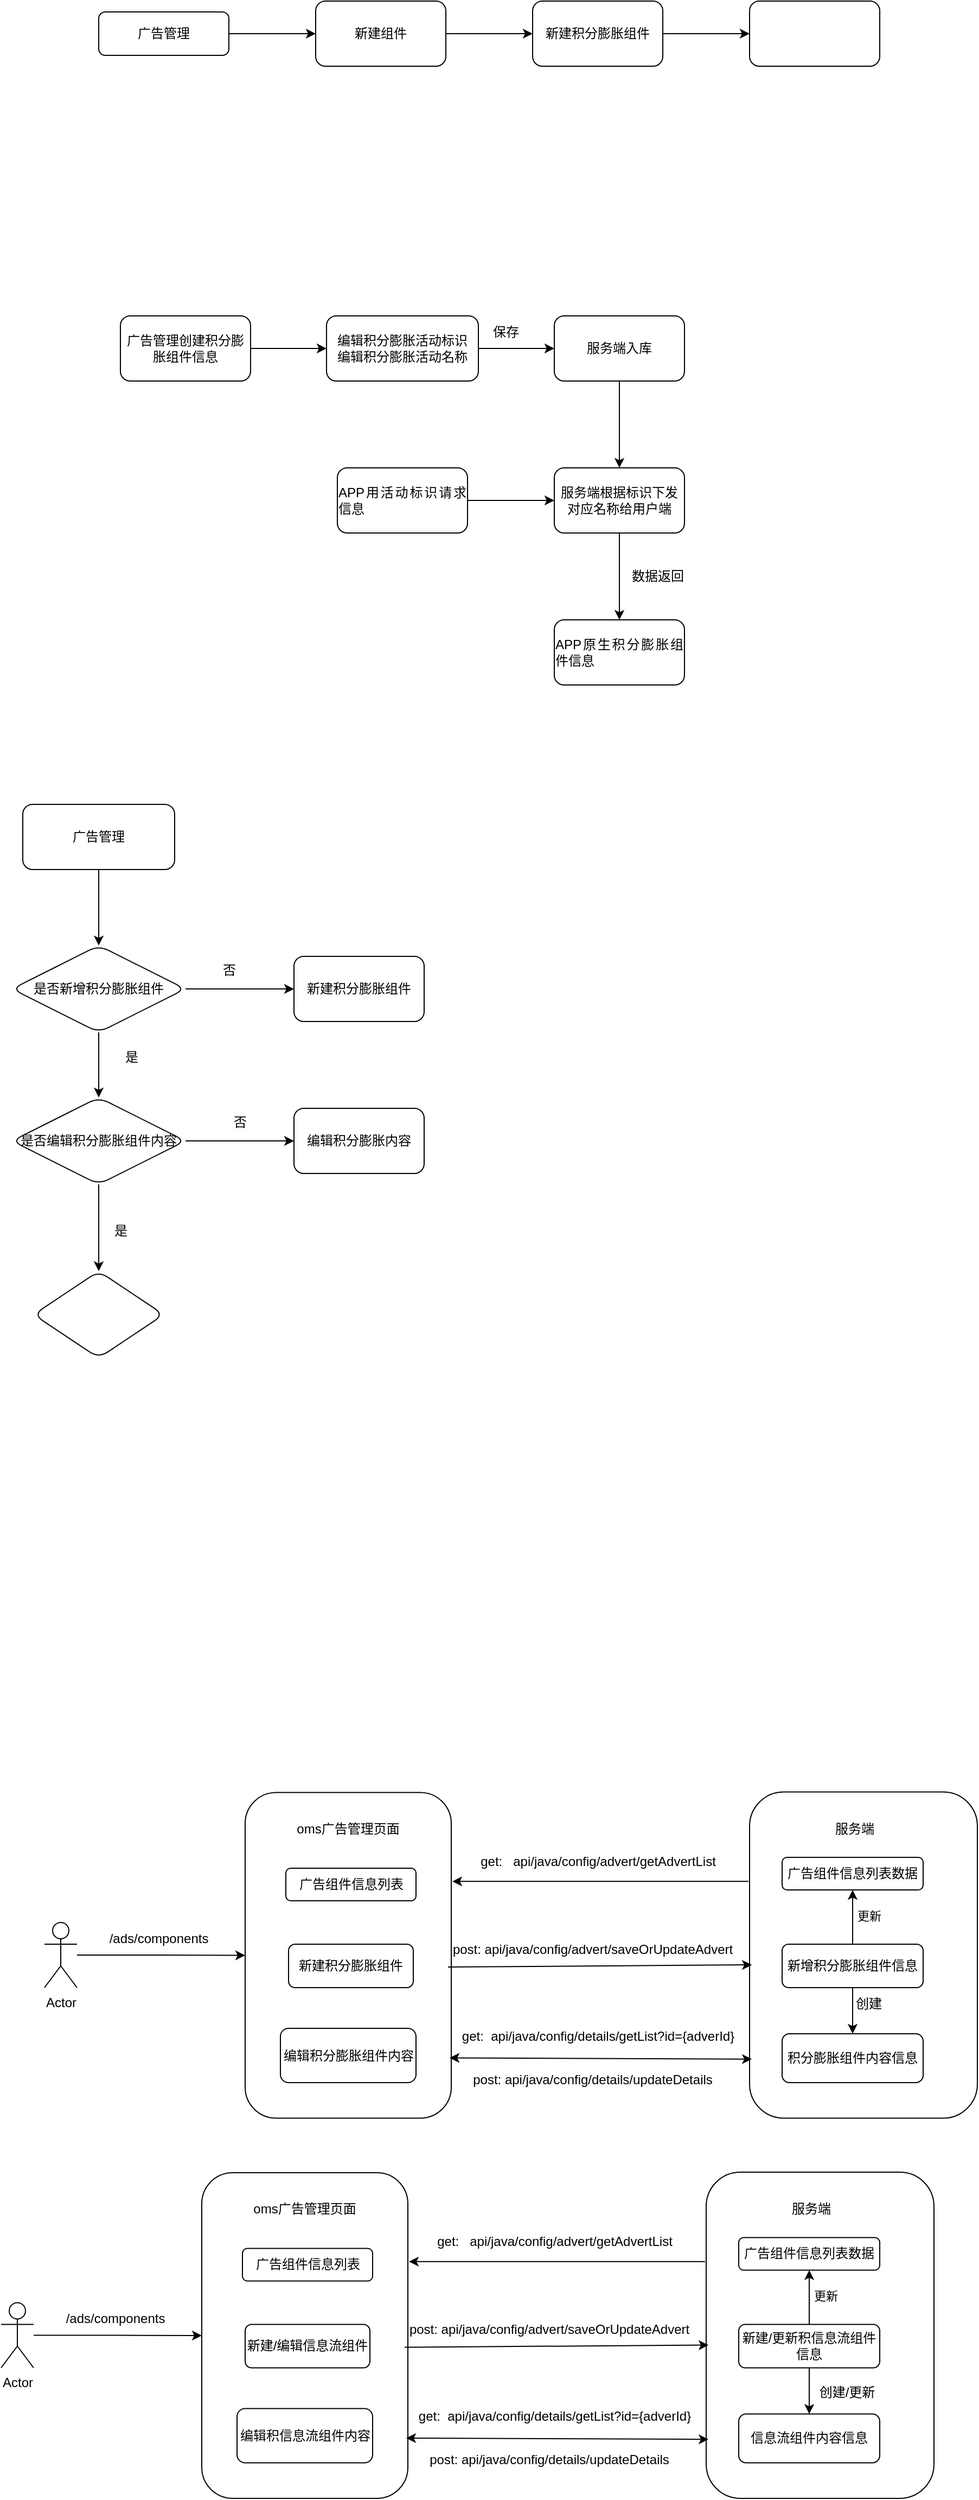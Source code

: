 <mxfile version="22.0.5" type="github">
  <diagram id="C5RBs43oDa-KdzZeNtuy" name="Page-1">
    <mxGraphModel dx="1434" dy="724" grid="1" gridSize="10" guides="1" tooltips="1" connect="1" arrows="1" fold="1" page="1" pageScale="1" pageWidth="827" pageHeight="1169" math="0" shadow="0">
      <root>
        <mxCell id="WIyWlLk6GJQsqaUBKTNV-0" />
        <mxCell id="WIyWlLk6GJQsqaUBKTNV-1" parent="WIyWlLk6GJQsqaUBKTNV-0" />
        <mxCell id="iYAkUWympESWK0J6A90y-1" value="" style="edgeStyle=orthogonalEdgeStyle;rounded=0;orthogonalLoop=1;jettySize=auto;html=1;" parent="WIyWlLk6GJQsqaUBKTNV-1" source="WIyWlLk6GJQsqaUBKTNV-3" target="iYAkUWympESWK0J6A90y-0" edge="1">
          <mxGeometry relative="1" as="geometry" />
        </mxCell>
        <mxCell id="WIyWlLk6GJQsqaUBKTNV-3" value="广告管理" style="rounded=1;whiteSpace=wrap;html=1;fontSize=12;glass=0;strokeWidth=1;shadow=0;" parent="WIyWlLk6GJQsqaUBKTNV-1" vertex="1">
          <mxGeometry x="160" y="80" width="120" height="40" as="geometry" />
        </mxCell>
        <mxCell id="iYAkUWympESWK0J6A90y-3" value="" style="edgeStyle=orthogonalEdgeStyle;rounded=0;orthogonalLoop=1;jettySize=auto;html=1;" parent="WIyWlLk6GJQsqaUBKTNV-1" source="iYAkUWympESWK0J6A90y-0" target="iYAkUWympESWK0J6A90y-2" edge="1">
          <mxGeometry relative="1" as="geometry" />
        </mxCell>
        <mxCell id="iYAkUWympESWK0J6A90y-0" value="新建组件" style="rounded=1;whiteSpace=wrap;html=1;glass=0;strokeWidth=1;shadow=0;" parent="WIyWlLk6GJQsqaUBKTNV-1" vertex="1">
          <mxGeometry x="360" y="70" width="120" height="60" as="geometry" />
        </mxCell>
        <mxCell id="iYAkUWympESWK0J6A90y-9" value="" style="edgeStyle=orthogonalEdgeStyle;rounded=0;orthogonalLoop=1;jettySize=auto;html=1;" parent="WIyWlLk6GJQsqaUBKTNV-1" source="iYAkUWympESWK0J6A90y-2" target="iYAkUWympESWK0J6A90y-8" edge="1">
          <mxGeometry relative="1" as="geometry" />
        </mxCell>
        <mxCell id="iYAkUWympESWK0J6A90y-2" value="新建积分膨胀组件" style="rounded=1;whiteSpace=wrap;html=1;glass=0;strokeWidth=1;shadow=0;" parent="WIyWlLk6GJQsqaUBKTNV-1" vertex="1">
          <mxGeometry x="560" y="70" width="120" height="60" as="geometry" />
        </mxCell>
        <mxCell id="iYAkUWympESWK0J6A90y-8" value="" style="rounded=1;whiteSpace=wrap;html=1;glass=0;strokeWidth=1;shadow=0;" parent="WIyWlLk6GJQsqaUBKTNV-1" vertex="1">
          <mxGeometry x="760" y="70" width="120" height="60" as="geometry" />
        </mxCell>
        <mxCell id="iYAkUWympESWK0J6A90y-13" value="" style="edgeStyle=orthogonalEdgeStyle;rounded=0;orthogonalLoop=1;jettySize=auto;html=1;" parent="WIyWlLk6GJQsqaUBKTNV-1" source="iYAkUWympESWK0J6A90y-11" target="iYAkUWympESWK0J6A90y-12" edge="1">
          <mxGeometry relative="1" as="geometry" />
        </mxCell>
        <mxCell id="iYAkUWympESWK0J6A90y-11" value="广告管理创建积分膨胀组件信息" style="rounded=1;whiteSpace=wrap;html=1;" parent="WIyWlLk6GJQsqaUBKTNV-1" vertex="1">
          <mxGeometry x="180" y="360" width="120" height="60" as="geometry" />
        </mxCell>
        <mxCell id="iYAkUWympESWK0J6A90y-15" value="" style="edgeStyle=orthogonalEdgeStyle;rounded=0;orthogonalLoop=1;jettySize=auto;html=1;" parent="WIyWlLk6GJQsqaUBKTNV-1" source="iYAkUWympESWK0J6A90y-12" target="iYAkUWympESWK0J6A90y-14" edge="1">
          <mxGeometry relative="1" as="geometry" />
        </mxCell>
        <mxCell id="iYAkUWympESWK0J6A90y-12" value="编辑积分膨胀活动标识&lt;br&gt;编辑积分膨胀活动名称" style="rounded=1;whiteSpace=wrap;html=1;" parent="WIyWlLk6GJQsqaUBKTNV-1" vertex="1">
          <mxGeometry x="370" y="360" width="140" height="60" as="geometry" />
        </mxCell>
        <mxCell id="iYAkUWympESWK0J6A90y-19" value="" style="edgeStyle=orthogonalEdgeStyle;rounded=0;orthogonalLoop=1;jettySize=auto;html=1;" parent="WIyWlLk6GJQsqaUBKTNV-1" source="iYAkUWympESWK0J6A90y-14" target="iYAkUWympESWK0J6A90y-18" edge="1">
          <mxGeometry relative="1" as="geometry" />
        </mxCell>
        <mxCell id="iYAkUWympESWK0J6A90y-14" value="服务端入库" style="rounded=1;whiteSpace=wrap;html=1;" parent="WIyWlLk6GJQsqaUBKTNV-1" vertex="1">
          <mxGeometry x="580" y="360" width="120" height="60" as="geometry" />
        </mxCell>
        <mxCell id="iYAkUWympESWK0J6A90y-17" value="保存" style="text;html=1;align=center;verticalAlign=middle;resizable=0;points=[];autosize=1;strokeColor=none;fillColor=none;" parent="WIyWlLk6GJQsqaUBKTNV-1" vertex="1">
          <mxGeometry x="510" y="360" width="50" height="30" as="geometry" />
        </mxCell>
        <mxCell id="iYAkUWympESWK0J6A90y-21" value="" style="edgeStyle=orthogonalEdgeStyle;rounded=0;orthogonalLoop=1;jettySize=auto;html=1;" parent="WIyWlLk6GJQsqaUBKTNV-1" source="iYAkUWympESWK0J6A90y-18" target="iYAkUWympESWK0J6A90y-20" edge="1">
          <mxGeometry relative="1" as="geometry" />
        </mxCell>
        <mxCell id="iYAkUWympESWK0J6A90y-18" value="服务端根据标识下发对应名称给用户端" style="rounded=1;whiteSpace=wrap;html=1;" parent="WIyWlLk6GJQsqaUBKTNV-1" vertex="1">
          <mxGeometry x="580" y="500" width="120" height="60" as="geometry" />
        </mxCell>
        <mxCell id="iYAkUWympESWK0J6A90y-20" value="&lt;p style=&quot;text-align:justify;mso-pagination:widow-orphan;margin-top:0pt;margin-bottom:0pt;mso-border-left-alt:none;mso-border-top-alt:none;mso-border-right-alt:none;mso-border-bottom-alt:none;mso-border-between:none;border-left:none;border-top:none;border-right:none;border-bottom:none;mso-border-between:none&quot;&gt;APP原生积分膨胀组件信息&lt;/p&gt;" style="rounded=1;whiteSpace=wrap;html=1;" parent="WIyWlLk6GJQsqaUBKTNV-1" vertex="1">
          <mxGeometry x="580" y="640" width="120" height="60" as="geometry" />
        </mxCell>
        <mxCell id="iYAkUWympESWK0J6A90y-22" value="数据返回" style="text;html=1;align=center;verticalAlign=middle;resizable=0;points=[];autosize=1;strokeColor=none;fillColor=none;" parent="WIyWlLk6GJQsqaUBKTNV-1" vertex="1">
          <mxGeometry x="640" y="584.5" width="70" height="30" as="geometry" />
        </mxCell>
        <mxCell id="iYAkUWympESWK0J6A90y-25" value="" style="edgeStyle=orthogonalEdgeStyle;rounded=0;orthogonalLoop=1;jettySize=auto;html=1;" parent="WIyWlLk6GJQsqaUBKTNV-1" source="iYAkUWympESWK0J6A90y-23" target="iYAkUWympESWK0J6A90y-18" edge="1">
          <mxGeometry relative="1" as="geometry" />
        </mxCell>
        <mxCell id="iYAkUWympESWK0J6A90y-23" value="&lt;p style=&quot;text-align:justify;mso-pagination:widow-orphan;margin-top:0pt;margin-bottom:0pt;mso-border-left-alt:none;mso-border-top-alt:none;mso-border-right-alt:none;mso-border-bottom-alt:none;mso-border-between:none;border-left:none;border-top:none;border-right:none;border-bottom:none;mso-border-between:none&quot;&gt;APP用活动标识请求信息&lt;/p&gt;" style="rounded=1;whiteSpace=wrap;html=1;" parent="WIyWlLk6GJQsqaUBKTNV-1" vertex="1">
          <mxGeometry x="380" y="500" width="120" height="60" as="geometry" />
        </mxCell>
        <mxCell id="iYAkUWympESWK0J6A90y-28" value="" style="edgeStyle=orthogonalEdgeStyle;rounded=0;orthogonalLoop=1;jettySize=auto;html=1;" parent="WIyWlLk6GJQsqaUBKTNV-1" source="iYAkUWympESWK0J6A90y-26" target="iYAkUWympESWK0J6A90y-27" edge="1">
          <mxGeometry relative="1" as="geometry" />
        </mxCell>
        <mxCell id="iYAkUWympESWK0J6A90y-26" value="广告管理" style="rounded=1;whiteSpace=wrap;html=1;" parent="WIyWlLk6GJQsqaUBKTNV-1" vertex="1">
          <mxGeometry x="90" y="810" width="140" height="60" as="geometry" />
        </mxCell>
        <mxCell id="iYAkUWympESWK0J6A90y-30" value="" style="edgeStyle=orthogonalEdgeStyle;rounded=0;orthogonalLoop=1;jettySize=auto;html=1;" parent="WIyWlLk6GJQsqaUBKTNV-1" source="iYAkUWympESWK0J6A90y-27" target="iYAkUWympESWK0J6A90y-29" edge="1">
          <mxGeometry relative="1" as="geometry" />
        </mxCell>
        <mxCell id="iYAkUWympESWK0J6A90y-35" value="" style="edgeStyle=orthogonalEdgeStyle;rounded=0;orthogonalLoop=1;jettySize=auto;html=1;" parent="WIyWlLk6GJQsqaUBKTNV-1" source="iYAkUWympESWK0J6A90y-27" target="iYAkUWympESWK0J6A90y-34" edge="1">
          <mxGeometry relative="1" as="geometry" />
        </mxCell>
        <mxCell id="iYAkUWympESWK0J6A90y-27" value="是否新增积分膨胀组件" style="rhombus;whiteSpace=wrap;html=1;rounded=1;" parent="WIyWlLk6GJQsqaUBKTNV-1" vertex="1">
          <mxGeometry x="80" y="940" width="160" height="80" as="geometry" />
        </mxCell>
        <mxCell id="iYAkUWympESWK0J6A90y-29" value="新建积分膨胀组件" style="rounded=1;whiteSpace=wrap;html=1;" parent="WIyWlLk6GJQsqaUBKTNV-1" vertex="1">
          <mxGeometry x="340" y="950" width="120" height="60" as="geometry" />
        </mxCell>
        <mxCell id="iYAkUWympESWK0J6A90y-31" value="否" style="text;html=1;align=center;verticalAlign=middle;resizable=0;points=[];autosize=1;strokeColor=none;fillColor=none;" parent="WIyWlLk6GJQsqaUBKTNV-1" vertex="1">
          <mxGeometry x="260" y="948" width="40" height="30" as="geometry" />
        </mxCell>
        <mxCell id="iYAkUWympESWK0J6A90y-37" value="" style="edgeStyle=orthogonalEdgeStyle;rounded=0;orthogonalLoop=1;jettySize=auto;html=1;" parent="WIyWlLk6GJQsqaUBKTNV-1" source="iYAkUWympESWK0J6A90y-34" target="iYAkUWympESWK0J6A90y-36" edge="1">
          <mxGeometry relative="1" as="geometry" />
        </mxCell>
        <mxCell id="iYAkUWympESWK0J6A90y-43" value="" style="edgeStyle=orthogonalEdgeStyle;rounded=0;orthogonalLoop=1;jettySize=auto;html=1;" parent="WIyWlLk6GJQsqaUBKTNV-1" source="iYAkUWympESWK0J6A90y-34" target="iYAkUWympESWK0J6A90y-42" edge="1">
          <mxGeometry relative="1" as="geometry" />
        </mxCell>
        <mxCell id="iYAkUWympESWK0J6A90y-34" value="是否编辑积分膨胀组件内容" style="rhombus;whiteSpace=wrap;html=1;rounded=1;" parent="WIyWlLk6GJQsqaUBKTNV-1" vertex="1">
          <mxGeometry x="80" y="1080" width="160" height="80" as="geometry" />
        </mxCell>
        <mxCell id="iYAkUWympESWK0J6A90y-36" value="" style="rhombus;whiteSpace=wrap;html=1;rounded=1;" parent="WIyWlLk6GJQsqaUBKTNV-1" vertex="1">
          <mxGeometry x="100" y="1240" width="120" height="80" as="geometry" />
        </mxCell>
        <mxCell id="iYAkUWympESWK0J6A90y-38" value="是" style="text;html=1;align=center;verticalAlign=middle;resizable=0;points=[];autosize=1;strokeColor=none;fillColor=none;" parent="WIyWlLk6GJQsqaUBKTNV-1" vertex="1">
          <mxGeometry x="170" y="1028" width="40" height="30" as="geometry" />
        </mxCell>
        <mxCell id="iYAkUWympESWK0J6A90y-39" value="是" style="text;html=1;align=center;verticalAlign=middle;resizable=0;points=[];autosize=1;strokeColor=none;fillColor=none;" parent="WIyWlLk6GJQsqaUBKTNV-1" vertex="1">
          <mxGeometry x="160" y="1188" width="40" height="30" as="geometry" />
        </mxCell>
        <mxCell id="iYAkUWympESWK0J6A90y-42" value="编辑积分膨胀内容" style="rounded=1;whiteSpace=wrap;html=1;" parent="WIyWlLk6GJQsqaUBKTNV-1" vertex="1">
          <mxGeometry x="340" y="1090" width="120" height="60" as="geometry" />
        </mxCell>
        <mxCell id="iYAkUWympESWK0J6A90y-44" value="否" style="text;html=1;align=center;verticalAlign=middle;resizable=0;points=[];autosize=1;strokeColor=none;fillColor=none;" parent="WIyWlLk6GJQsqaUBKTNV-1" vertex="1">
          <mxGeometry x="270" y="1088" width="40" height="30" as="geometry" />
        </mxCell>
        <mxCell id="iYAkUWympESWK0J6A90y-45" value="" style="rounded=1;whiteSpace=wrap;html=1;" parent="WIyWlLk6GJQsqaUBKTNV-1" vertex="1">
          <mxGeometry x="295" y="1720.25" width="190" height="300" as="geometry" />
        </mxCell>
        <mxCell id="iYAkUWympESWK0J6A90y-46" value="" style="rounded=1;whiteSpace=wrap;html=1;" parent="WIyWlLk6GJQsqaUBKTNV-1" vertex="1">
          <mxGeometry x="760" y="1719.75" width="210" height="300.5" as="geometry" />
        </mxCell>
        <mxCell id="iYAkUWympESWK0J6A90y-48" style="edgeStyle=orthogonalEdgeStyle;rounded=0;orthogonalLoop=1;jettySize=auto;html=1;entryX=0;entryY=0.5;entryDx=0;entryDy=0;" parent="WIyWlLk6GJQsqaUBKTNV-1" source="iYAkUWympESWK0J6A90y-47" target="iYAkUWympESWK0J6A90y-45" edge="1">
          <mxGeometry relative="1" as="geometry">
            <mxPoint x="250" y="1840" as="targetPoint" />
          </mxGeometry>
        </mxCell>
        <mxCell id="iYAkUWympESWK0J6A90y-47" value="Actor" style="shape=umlActor;verticalLabelPosition=bottom;verticalAlign=top;html=1;outlineConnect=0;" parent="WIyWlLk6GJQsqaUBKTNV-1" vertex="1">
          <mxGeometry x="110" y="1840" width="30" height="60" as="geometry" />
        </mxCell>
        <mxCell id="iYAkUWympESWK0J6A90y-49" value="/ads/components" style="text;html=1;align=center;verticalAlign=middle;resizable=0;points=[];autosize=1;strokeColor=none;fillColor=none;" parent="WIyWlLk6GJQsqaUBKTNV-1" vertex="1">
          <mxGeometry x="160" y="1840" width="110" height="30" as="geometry" />
        </mxCell>
        <mxCell id="iYAkUWympESWK0J6A90y-51" value="oms广告管理页面" style="text;html=1;strokeColor=none;fillColor=none;align=center;verticalAlign=middle;whiteSpace=wrap;rounded=0;" parent="WIyWlLk6GJQsqaUBKTNV-1" vertex="1">
          <mxGeometry x="335" y="1739" width="110" height="30" as="geometry" />
        </mxCell>
        <mxCell id="iYAkUWympESWK0J6A90y-52" value="新建积分膨胀组件" style="rounded=1;whiteSpace=wrap;html=1;" parent="WIyWlLk6GJQsqaUBKTNV-1" vertex="1">
          <mxGeometry x="335" y="1860" width="115" height="40" as="geometry" />
        </mxCell>
        <mxCell id="iYAkUWympESWK0J6A90y-53" value="编辑积分膨胀组件内容" style="rounded=1;whiteSpace=wrap;html=1;" parent="WIyWlLk6GJQsqaUBKTNV-1" vertex="1">
          <mxGeometry x="327.5" y="1937.5" width="125" height="50" as="geometry" />
        </mxCell>
        <mxCell id="iYAkUWympESWK0J6A90y-55" value="广告组件信息列表" style="rounded=1;whiteSpace=wrap;html=1;" parent="WIyWlLk6GJQsqaUBKTNV-1" vertex="1">
          <mxGeometry x="332.5" y="1790" width="120" height="30" as="geometry" />
        </mxCell>
        <mxCell id="iYAkUWympESWK0J6A90y-56" value="服务端" style="text;html=1;strokeColor=none;fillColor=none;align=center;verticalAlign=middle;whiteSpace=wrap;rounded=0;" parent="WIyWlLk6GJQsqaUBKTNV-1" vertex="1">
          <mxGeometry x="827" y="1739" width="60" height="30" as="geometry" />
        </mxCell>
        <mxCell id="iYAkUWympESWK0J6A90y-59" value="post: api/java/config/advert/saveOrUpdateAdvert" style="text;html=1;align=center;verticalAlign=middle;resizable=0;points=[];autosize=1;strokeColor=none;fillColor=none;" parent="WIyWlLk6GJQsqaUBKTNV-1" vertex="1">
          <mxGeometry x="475" y="1850" width="280" height="30" as="geometry" />
        </mxCell>
        <mxCell id="iYAkUWympESWK0J6A90y-67" value="" style="edgeStyle=orthogonalEdgeStyle;rounded=0;orthogonalLoop=1;jettySize=auto;html=1;" parent="WIyWlLk6GJQsqaUBKTNV-1" source="iYAkUWympESWK0J6A90y-60" target="iYAkUWympESWK0J6A90y-66" edge="1">
          <mxGeometry relative="1" as="geometry" />
        </mxCell>
        <mxCell id="iYAkUWympESWK0J6A90y-78" value="" style="edgeStyle=orthogonalEdgeStyle;rounded=0;orthogonalLoop=1;jettySize=auto;html=1;" parent="WIyWlLk6GJQsqaUBKTNV-1" source="iYAkUWympESWK0J6A90y-60" target="iYAkUWympESWK0J6A90y-76" edge="1">
          <mxGeometry relative="1" as="geometry" />
        </mxCell>
        <mxCell id="iYAkUWympESWK0J6A90y-79" value="更新" style="edgeLabel;html=1;align=center;verticalAlign=middle;resizable=0;points=[];" parent="iYAkUWympESWK0J6A90y-78" vertex="1" connectable="0">
          <mxGeometry x="0.3" y="-5" relative="1" as="geometry">
            <mxPoint x="10" y="6" as="offset" />
          </mxGeometry>
        </mxCell>
        <mxCell id="iYAkUWympESWK0J6A90y-60" value="新增积分膨胀组件信息" style="rounded=1;whiteSpace=wrap;html=1;" parent="WIyWlLk6GJQsqaUBKTNV-1" vertex="1">
          <mxGeometry x="790" y="1860" width="130" height="40" as="geometry" />
        </mxCell>
        <mxCell id="iYAkUWympESWK0J6A90y-62" value="get:&amp;nbsp; api/java/config/details/getList?id={adverId}" style="text;html=1;align=center;verticalAlign=middle;resizable=0;points=[];autosize=1;strokeColor=none;fillColor=none;" parent="WIyWlLk6GJQsqaUBKTNV-1" vertex="1">
          <mxGeometry x="485" y="1930" width="270" height="30" as="geometry" />
        </mxCell>
        <mxCell id="iYAkUWympESWK0J6A90y-66" value="积分膨胀组件内容信息" style="whiteSpace=wrap;html=1;rounded=1;" parent="WIyWlLk6GJQsqaUBKTNV-1" vertex="1">
          <mxGeometry x="790" y="1942.5" width="130" height="45" as="geometry" />
        </mxCell>
        <mxCell id="iYAkUWympESWK0J6A90y-73" value="post: api/java/config/details/updateDetails" style="text;html=1;align=center;verticalAlign=middle;resizable=0;points=[];autosize=1;strokeColor=none;fillColor=none;" parent="WIyWlLk6GJQsqaUBKTNV-1" vertex="1">
          <mxGeometry x="495" y="1970" width="240" height="30" as="geometry" />
        </mxCell>
        <mxCell id="iYAkUWympESWK0J6A90y-76" value="广告组件信息列表数据" style="rounded=1;whiteSpace=wrap;html=1;" parent="WIyWlLk6GJQsqaUBKTNV-1" vertex="1">
          <mxGeometry x="790" y="1780" width="130" height="30" as="geometry" />
        </mxCell>
        <mxCell id="iYAkUWympESWK0J6A90y-77" value="get:&amp;nbsp; &amp;nbsp;api/java/config/advert/getAdvertList" style="text;html=1;align=center;verticalAlign=middle;resizable=0;points=[];autosize=1;strokeColor=none;fillColor=none;" parent="WIyWlLk6GJQsqaUBKTNV-1" vertex="1">
          <mxGeometry x="500" y="1769" width="240" height="30" as="geometry" />
        </mxCell>
        <mxCell id="iYAkUWympESWK0J6A90y-80" value="创建" style="text;html=1;strokeColor=none;fillColor=none;align=center;verticalAlign=middle;whiteSpace=wrap;rounded=0;" parent="WIyWlLk6GJQsqaUBKTNV-1" vertex="1">
          <mxGeometry x="840" y="1900" width="60" height="30" as="geometry" />
        </mxCell>
        <mxCell id="iYAkUWympESWK0J6A90y-88" value="" style="endArrow=classic;startArrow=classic;html=1;rounded=0;entryX=0.01;entryY=0.819;entryDx=0;entryDy=0;entryPerimeter=0;exitX=0.992;exitY=0.815;exitDx=0;exitDy=0;exitPerimeter=0;" parent="WIyWlLk6GJQsqaUBKTNV-1" source="iYAkUWympESWK0J6A90y-45" target="iYAkUWympESWK0J6A90y-46" edge="1">
          <mxGeometry width="50" height="50" relative="1" as="geometry">
            <mxPoint x="390" y="2020" as="sourcePoint" />
            <mxPoint x="440" y="1970" as="targetPoint" />
          </mxGeometry>
        </mxCell>
        <mxCell id="iYAkUWympESWK0J6A90y-89" value="" style="endArrow=classic;html=1;rounded=0;exitX=0.984;exitY=0.536;exitDx=0;exitDy=0;exitPerimeter=0;entryX=0.01;entryY=0.53;entryDx=0;entryDy=0;entryPerimeter=0;" parent="WIyWlLk6GJQsqaUBKTNV-1" source="iYAkUWympESWK0J6A90y-45" target="iYAkUWympESWK0J6A90y-46" edge="1">
          <mxGeometry width="50" height="50" relative="1" as="geometry">
            <mxPoint x="484.92" y="1880" as="sourcePoint" />
            <mxPoint x="745" y="1878" as="targetPoint" />
          </mxGeometry>
        </mxCell>
        <mxCell id="6fsaSx49iPkAoxNkMyly-0" value="" style="endArrow=classic;html=1;rounded=0;entryX=1.005;entryY=0.273;entryDx=0;entryDy=0;entryPerimeter=0;exitX=-0.005;exitY=0.274;exitDx=0;exitDy=0;exitPerimeter=0;" parent="WIyWlLk6GJQsqaUBKTNV-1" source="iYAkUWympESWK0J6A90y-46" target="iYAkUWympESWK0J6A90y-45" edge="1">
          <mxGeometry width="50" height="50" relative="1" as="geometry">
            <mxPoint x="700" y="1820" as="sourcePoint" />
            <mxPoint x="750" y="1770" as="targetPoint" />
          </mxGeometry>
        </mxCell>
        <mxCell id="D6-PAsOjIFKIrPgAxpYI-1" value="" style="rounded=1;whiteSpace=wrap;html=1;" vertex="1" parent="WIyWlLk6GJQsqaUBKTNV-1">
          <mxGeometry x="255" y="2070.5" width="190" height="300" as="geometry" />
        </mxCell>
        <mxCell id="D6-PAsOjIFKIrPgAxpYI-2" value="" style="rounded=1;whiteSpace=wrap;html=1;" vertex="1" parent="WIyWlLk6GJQsqaUBKTNV-1">
          <mxGeometry x="720" y="2070" width="210" height="300.5" as="geometry" />
        </mxCell>
        <mxCell id="D6-PAsOjIFKIrPgAxpYI-3" style="edgeStyle=orthogonalEdgeStyle;rounded=0;orthogonalLoop=1;jettySize=auto;html=1;entryX=0;entryY=0.5;entryDx=0;entryDy=0;" edge="1" parent="WIyWlLk6GJQsqaUBKTNV-1" source="D6-PAsOjIFKIrPgAxpYI-4" target="D6-PAsOjIFKIrPgAxpYI-1">
          <mxGeometry relative="1" as="geometry">
            <mxPoint x="210" y="2190.25" as="targetPoint" />
          </mxGeometry>
        </mxCell>
        <mxCell id="D6-PAsOjIFKIrPgAxpYI-4" value="Actor" style="shape=umlActor;verticalLabelPosition=bottom;verticalAlign=top;html=1;outlineConnect=0;" vertex="1" parent="WIyWlLk6GJQsqaUBKTNV-1">
          <mxGeometry x="70" y="2190.25" width="30" height="60" as="geometry" />
        </mxCell>
        <mxCell id="D6-PAsOjIFKIrPgAxpYI-5" value="/ads/components" style="text;html=1;align=center;verticalAlign=middle;resizable=0;points=[];autosize=1;strokeColor=none;fillColor=none;" vertex="1" parent="WIyWlLk6GJQsqaUBKTNV-1">
          <mxGeometry x="120" y="2190.25" width="110" height="30" as="geometry" />
        </mxCell>
        <mxCell id="D6-PAsOjIFKIrPgAxpYI-6" value="oms广告管理页面" style="text;html=1;strokeColor=none;fillColor=none;align=center;verticalAlign=middle;whiteSpace=wrap;rounded=0;" vertex="1" parent="WIyWlLk6GJQsqaUBKTNV-1">
          <mxGeometry x="295" y="2089.25" width="110" height="30" as="geometry" />
        </mxCell>
        <mxCell id="D6-PAsOjIFKIrPgAxpYI-7" value="新建/编辑信息流组件" style="rounded=1;whiteSpace=wrap;html=1;" vertex="1" parent="WIyWlLk6GJQsqaUBKTNV-1">
          <mxGeometry x="295" y="2210.25" width="115" height="40" as="geometry" />
        </mxCell>
        <mxCell id="D6-PAsOjIFKIrPgAxpYI-8" value="编辑积信息流组件内容" style="rounded=1;whiteSpace=wrap;html=1;" vertex="1" parent="WIyWlLk6GJQsqaUBKTNV-1">
          <mxGeometry x="287.5" y="2287.75" width="125" height="50" as="geometry" />
        </mxCell>
        <mxCell id="D6-PAsOjIFKIrPgAxpYI-9" value="广告组件信息列表" style="rounded=1;whiteSpace=wrap;html=1;" vertex="1" parent="WIyWlLk6GJQsqaUBKTNV-1">
          <mxGeometry x="292.5" y="2140.25" width="120" height="30" as="geometry" />
        </mxCell>
        <mxCell id="D6-PAsOjIFKIrPgAxpYI-10" value="服务端" style="text;html=1;strokeColor=none;fillColor=none;align=center;verticalAlign=middle;whiteSpace=wrap;rounded=0;" vertex="1" parent="WIyWlLk6GJQsqaUBKTNV-1">
          <mxGeometry x="787" y="2089.25" width="60" height="30" as="geometry" />
        </mxCell>
        <mxCell id="D6-PAsOjIFKIrPgAxpYI-11" value="post: api/java/config/advert/saveOrUpdateAdvert" style="text;html=1;align=center;verticalAlign=middle;resizable=0;points=[];autosize=1;strokeColor=none;fillColor=none;" vertex="1" parent="WIyWlLk6GJQsqaUBKTNV-1">
          <mxGeometry x="435" y="2200.25" width="280" height="30" as="geometry" />
        </mxCell>
        <mxCell id="D6-PAsOjIFKIrPgAxpYI-12" value="" style="edgeStyle=orthogonalEdgeStyle;rounded=0;orthogonalLoop=1;jettySize=auto;html=1;" edge="1" parent="WIyWlLk6GJQsqaUBKTNV-1" source="D6-PAsOjIFKIrPgAxpYI-15" target="D6-PAsOjIFKIrPgAxpYI-17">
          <mxGeometry relative="1" as="geometry" />
        </mxCell>
        <mxCell id="D6-PAsOjIFKIrPgAxpYI-13" value="" style="edgeStyle=orthogonalEdgeStyle;rounded=0;orthogonalLoop=1;jettySize=auto;html=1;" edge="1" parent="WIyWlLk6GJQsqaUBKTNV-1" source="D6-PAsOjIFKIrPgAxpYI-15" target="D6-PAsOjIFKIrPgAxpYI-19">
          <mxGeometry relative="1" as="geometry" />
        </mxCell>
        <mxCell id="D6-PAsOjIFKIrPgAxpYI-14" value="更新" style="edgeLabel;html=1;align=center;verticalAlign=middle;resizable=0;points=[];" vertex="1" connectable="0" parent="D6-PAsOjIFKIrPgAxpYI-13">
          <mxGeometry x="0.3" y="-5" relative="1" as="geometry">
            <mxPoint x="10" y="6" as="offset" />
          </mxGeometry>
        </mxCell>
        <mxCell id="D6-PAsOjIFKIrPgAxpYI-15" value="新建/更新积信息流组件信息" style="rounded=1;whiteSpace=wrap;html=1;" vertex="1" parent="WIyWlLk6GJQsqaUBKTNV-1">
          <mxGeometry x="750" y="2210.25" width="130" height="40" as="geometry" />
        </mxCell>
        <mxCell id="D6-PAsOjIFKIrPgAxpYI-16" value="get:&amp;nbsp; api/java/config/details/getList?id={adverId}" style="text;html=1;align=center;verticalAlign=middle;resizable=0;points=[];autosize=1;strokeColor=none;fillColor=none;" vertex="1" parent="WIyWlLk6GJQsqaUBKTNV-1">
          <mxGeometry x="445" y="2280.25" width="270" height="30" as="geometry" />
        </mxCell>
        <mxCell id="D6-PAsOjIFKIrPgAxpYI-17" value="信息流组件内容信息" style="whiteSpace=wrap;html=1;rounded=1;" vertex="1" parent="WIyWlLk6GJQsqaUBKTNV-1">
          <mxGeometry x="750" y="2292.75" width="130" height="45" as="geometry" />
        </mxCell>
        <mxCell id="D6-PAsOjIFKIrPgAxpYI-18" value="post: api/java/config/details/updateDetails" style="text;html=1;align=center;verticalAlign=middle;resizable=0;points=[];autosize=1;strokeColor=none;fillColor=none;" vertex="1" parent="WIyWlLk6GJQsqaUBKTNV-1">
          <mxGeometry x="455" y="2320.25" width="240" height="30" as="geometry" />
        </mxCell>
        <mxCell id="D6-PAsOjIFKIrPgAxpYI-19" value="广告组件信息列表数据" style="rounded=1;whiteSpace=wrap;html=1;" vertex="1" parent="WIyWlLk6GJQsqaUBKTNV-1">
          <mxGeometry x="750" y="2130.25" width="130" height="30" as="geometry" />
        </mxCell>
        <mxCell id="D6-PAsOjIFKIrPgAxpYI-20" value="get:&amp;nbsp; &amp;nbsp;api/java/config/advert/getAdvertList" style="text;html=1;align=center;verticalAlign=middle;resizable=0;points=[];autosize=1;strokeColor=none;fillColor=none;" vertex="1" parent="WIyWlLk6GJQsqaUBKTNV-1">
          <mxGeometry x="460" y="2119.25" width="240" height="30" as="geometry" />
        </mxCell>
        <mxCell id="D6-PAsOjIFKIrPgAxpYI-21" value="创建/更新" style="text;html=1;strokeColor=none;fillColor=none;align=center;verticalAlign=middle;whiteSpace=wrap;rounded=0;" vertex="1" parent="WIyWlLk6GJQsqaUBKTNV-1">
          <mxGeometry x="820" y="2257.75" width="60" height="30" as="geometry" />
        </mxCell>
        <mxCell id="D6-PAsOjIFKIrPgAxpYI-22" value="" style="endArrow=classic;startArrow=classic;html=1;rounded=0;entryX=0.01;entryY=0.819;entryDx=0;entryDy=0;entryPerimeter=0;exitX=0.992;exitY=0.815;exitDx=0;exitDy=0;exitPerimeter=0;" edge="1" parent="WIyWlLk6GJQsqaUBKTNV-1" source="D6-PAsOjIFKIrPgAxpYI-1" target="D6-PAsOjIFKIrPgAxpYI-2">
          <mxGeometry width="50" height="50" relative="1" as="geometry">
            <mxPoint x="350" y="2370.25" as="sourcePoint" />
            <mxPoint x="400" y="2320.25" as="targetPoint" />
          </mxGeometry>
        </mxCell>
        <mxCell id="D6-PAsOjIFKIrPgAxpYI-23" value="" style="endArrow=classic;html=1;rounded=0;exitX=0.984;exitY=0.536;exitDx=0;exitDy=0;exitPerimeter=0;entryX=0.01;entryY=0.53;entryDx=0;entryDy=0;entryPerimeter=0;" edge="1" parent="WIyWlLk6GJQsqaUBKTNV-1" source="D6-PAsOjIFKIrPgAxpYI-1" target="D6-PAsOjIFKIrPgAxpYI-2">
          <mxGeometry width="50" height="50" relative="1" as="geometry">
            <mxPoint x="444.92" y="2230.25" as="sourcePoint" />
            <mxPoint x="705" y="2228.25" as="targetPoint" />
          </mxGeometry>
        </mxCell>
        <mxCell id="D6-PAsOjIFKIrPgAxpYI-24" value="" style="endArrow=classic;html=1;rounded=0;entryX=1.005;entryY=0.273;entryDx=0;entryDy=0;entryPerimeter=0;exitX=-0.005;exitY=0.274;exitDx=0;exitDy=0;exitPerimeter=0;" edge="1" parent="WIyWlLk6GJQsqaUBKTNV-1" source="D6-PAsOjIFKIrPgAxpYI-2" target="D6-PAsOjIFKIrPgAxpYI-1">
          <mxGeometry width="50" height="50" relative="1" as="geometry">
            <mxPoint x="660" y="2170.25" as="sourcePoint" />
            <mxPoint x="710" y="2120.25" as="targetPoint" />
          </mxGeometry>
        </mxCell>
      </root>
    </mxGraphModel>
  </diagram>
</mxfile>
